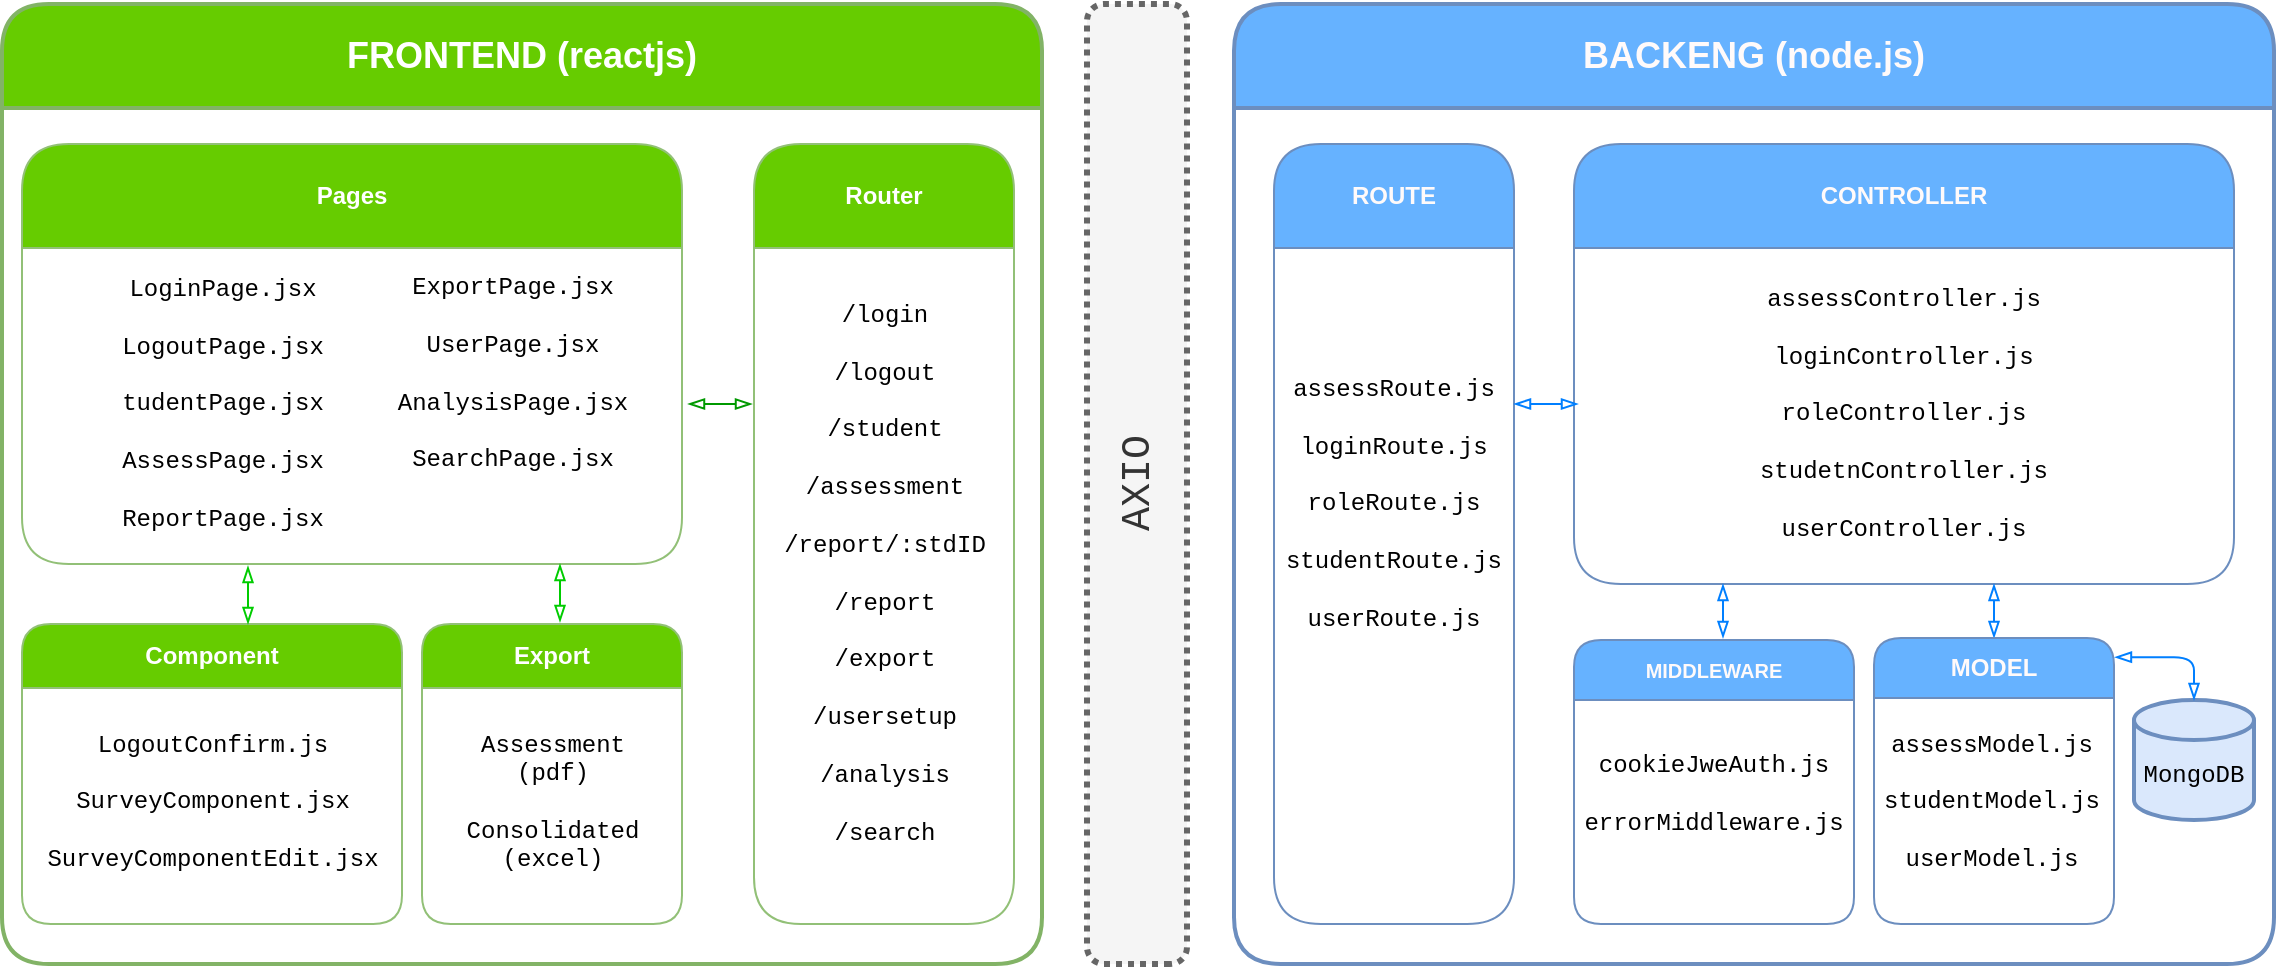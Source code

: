 <mxfile version="22.1.21" type="device">
  <diagram name="Page-1" id="e7e014a7-5840-1c2e-5031-d8a46d1fe8dd">
    <mxGraphModel dx="1434" dy="746" grid="1" gridSize="10" guides="1" tooltips="1" connect="1" arrows="1" fold="1" page="1" pageScale="1" pageWidth="1169" pageHeight="826" background="none" math="0" shadow="0">
      <root>
        <mxCell id="0" />
        <mxCell id="1" parent="0" />
        <mxCell id="qOiBHk0WUz55A_6Mr9CR-49" value="BACKENG (node.js)" style="swimlane;whiteSpace=wrap;html=1;fillColor=#66B2FF;strokeColor=#6c8ebf;fontColor=#fffafa;fontSize=18;startSize=52;strokeWidth=2;perimeterSpacing=0;rounded=1;shadow=0;glass=0;swimlaneLine=1;" vertex="1" parent="1">
          <mxGeometry x="633" y="120" width="520" height="480" as="geometry" />
        </mxCell>
        <mxCell id="qOiBHk0WUz55A_6Mr9CR-52" value="ROUTE" style="swimlane;whiteSpace=wrap;html=1;fillColor=#66B2FF;strokeColor=#6c8ebf;fontColor=#fffafa;fontSize=12;startSize=52;rounded=1;" vertex="1" parent="qOiBHk0WUz55A_6Mr9CR-49">
          <mxGeometry x="20" y="70" width="120" height="390" as="geometry" />
        </mxCell>
        <mxCell id="qOiBHk0WUz55A_6Mr9CR-53" value="assessRoute.js&lt;br&gt;&lt;br&gt;loginRoute.js&lt;br&gt;&lt;br&gt;roleRoute.js&lt;br&gt;&lt;br&gt;studentRoute.js&lt;br&gt;&lt;br&gt;userRoute.js" style="text;html=1;strokeColor=none;fillColor=none;align=center;verticalAlign=middle;whiteSpace=wrap;rounded=1;fontFamily=Courier New;" vertex="1" parent="qOiBHk0WUz55A_6Mr9CR-52">
          <mxGeometry x="5" y="80" width="110" height="200" as="geometry" />
        </mxCell>
        <mxCell id="qOiBHk0WUz55A_6Mr9CR-56" value="CONTROLLER" style="swimlane;whiteSpace=wrap;html=1;fillColor=#66B2FF;strokeColor=#6c8ebf;fontColor=#fffafa;fontSize=12;startSize=52;rounded=1;" vertex="1" parent="qOiBHk0WUz55A_6Mr9CR-49">
          <mxGeometry x="170" y="70" width="330" height="220" as="geometry" />
        </mxCell>
        <mxCell id="qOiBHk0WUz55A_6Mr9CR-57" value="assessController.js&lt;br&gt;&lt;br&gt;loginController.js&lt;br&gt;&lt;br&gt;roleController.js&lt;br&gt;&lt;br&gt;studetnController.js&lt;br&gt;&lt;br&gt;userController.js" style="text;strokeColor=none;fillColor=none;align=center;verticalAlign=middle;rounded=1;html=1;whiteSpace=wrap;fontFamily=Courier New;" vertex="1" parent="qOiBHk0WUz55A_6Mr9CR-56">
          <mxGeometry x="20" y="80" width="290" height="110" as="geometry" />
        </mxCell>
        <mxCell id="qOiBHk0WUz55A_6Mr9CR-73" value="MIDDLEWARE" style="swimlane;whiteSpace=wrap;html=1;fillColor=#66B2FF;strokeColor=#6c8ebf;fontColor=#fffafa;fontSize=10;startSize=30;rounded=1;" vertex="1" parent="qOiBHk0WUz55A_6Mr9CR-49">
          <mxGeometry x="170" y="318" width="140" height="142" as="geometry" />
        </mxCell>
        <mxCell id="qOiBHk0WUz55A_6Mr9CR-74" value="cookieJweAuth.js&lt;br&gt;&lt;br&gt;errorMiddleware.js" style="text;html=1;strokeColor=none;fillColor=none;align=center;verticalAlign=middle;whiteSpace=wrap;rounded=1;fontFamily=Courier New;" vertex="1" parent="qOiBHk0WUz55A_6Mr9CR-73">
          <mxGeometry x="10" y="23" width="120" height="107" as="geometry" />
        </mxCell>
        <mxCell id="qOiBHk0WUz55A_6Mr9CR-97" style="edgeStyle=orthogonalEdgeStyle;rounded=1;orthogonalLoop=1;jettySize=auto;html=1;exitX=0.5;exitY=0;exitDx=0;exitDy=0;startArrow=blockThin;startFill=0;endArrow=blockThin;endFill=0;strokeColor=#007FFF;" edge="1" parent="qOiBHk0WUz55A_6Mr9CR-49" source="qOiBHk0WUz55A_6Mr9CR-58">
          <mxGeometry relative="1" as="geometry">
            <mxPoint x="380" y="290" as="targetPoint" />
          </mxGeometry>
        </mxCell>
        <mxCell id="qOiBHk0WUz55A_6Mr9CR-58" value="MODEL" style="swimlane;whiteSpace=wrap;html=1;fillColor=#66B2FF;strokeColor=#6c8ebf;fontColor=#fffafa;fontSize=12;startSize=30;rounded=1;" vertex="1" parent="qOiBHk0WUz55A_6Mr9CR-49">
          <mxGeometry x="320" y="317" width="120" height="143" as="geometry" />
        </mxCell>
        <mxCell id="qOiBHk0WUz55A_6Mr9CR-59" value="assessModel.js&lt;br&gt;&lt;br&gt;studentModel.js&lt;br&gt;&lt;br&gt;userModel.js" style="text;html=1;strokeColor=none;fillColor=none;align=center;verticalAlign=middle;whiteSpace=wrap;rounded=1;fontFamily=Courier New;" vertex="1" parent="qOiBHk0WUz55A_6Mr9CR-58">
          <mxGeometry x="8.09" y="30" width="101.91" height="103" as="geometry" />
        </mxCell>
        <mxCell id="qOiBHk0WUz55A_6Mr9CR-98" style="edgeStyle=orthogonalEdgeStyle;rounded=1;orthogonalLoop=1;jettySize=auto;html=1;exitX=0.5;exitY=0;exitDx=0;exitDy=0;startArrow=blockThin;startFill=0;endArrow=blockThin;endFill=0;strokeColor=#007FFF;" edge="1" parent="qOiBHk0WUz55A_6Mr9CR-49">
          <mxGeometry relative="1" as="geometry">
            <mxPoint x="244.5" y="290" as="targetPoint" />
            <mxPoint x="244.5" y="317" as="sourcePoint" />
          </mxGeometry>
        </mxCell>
        <mxCell id="qOiBHk0WUz55A_6Mr9CR-51" value="FRONTEND (reactjs)" style="swimlane;whiteSpace=wrap;html=1;fillColor=#66CC00;strokeColor=#82b366;fontSize=18;startSize=52;fontColor=#FFFFFF;rounded=1;strokeWidth=2;" vertex="1" parent="1">
          <mxGeometry x="17" y="120" width="520" height="480" as="geometry" />
        </mxCell>
        <mxCell id="qOiBHk0WUz55A_6Mr9CR-76" value="Router" style="swimlane;whiteSpace=wrap;html=1;fillColor=#66CC00;strokeColor=#92c077;fontSize=12;startSize=52;fontColor=#FFFFFF;rounded=1;strokeWidth=1;" vertex="1" parent="qOiBHk0WUz55A_6Mr9CR-51">
          <mxGeometry x="376" y="70" width="130" height="390" as="geometry" />
        </mxCell>
        <mxCell id="qOiBHk0WUz55A_6Mr9CR-81" value="&lt;div&gt;/login &lt;/div&gt;&lt;div&gt;&lt;br&gt;&lt;/div&gt;&lt;div&gt;&lt;span style=&quot;background-color: initial;&quot;&gt;/logout &lt;/span&gt;&lt;br&gt;&lt;/div&gt;&lt;div&gt;&lt;br&gt;&lt;/div&gt;&lt;div&gt;/student &lt;/div&gt;&lt;div&gt;&lt;br&gt;&lt;/div&gt;&lt;div&gt;/assessment &lt;/div&gt;&lt;div&gt;&lt;br&gt;&lt;/div&gt;&lt;div&gt;/report/:stdID &lt;/div&gt;&lt;div&gt;&lt;br&gt;&lt;/div&gt;&lt;div&gt;/report &lt;/div&gt;&lt;div&gt;&lt;br&gt;&lt;/div&gt;&lt;div&gt;/export &lt;/div&gt;&lt;div&gt;&lt;br&gt;&lt;/div&gt;&lt;div&gt;/usersetup &lt;/div&gt;&lt;div&gt;&lt;br&gt;&lt;/div&gt;&lt;div&gt;/analysis &lt;/div&gt;&lt;div&gt;&lt;br&gt;&lt;/div&gt;&lt;div&gt;/search &lt;/div&gt;" style="text;html=1;align=center;verticalAlign=middle;resizable=0;points=[];autosize=1;strokeColor=none;fillColor=none;fontFamily=Courier New;rounded=1;" vertex="1" parent="qOiBHk0WUz55A_6Mr9CR-76">
          <mxGeometry x="5" y="70" width="120" height="290" as="geometry" />
        </mxCell>
        <mxCell id="qOiBHk0WUz55A_6Mr9CR-77" value="Pages" style="swimlane;whiteSpace=wrap;html=1;fillColor=#66CC00;strokeColor=#92c077;fontSize=12;startSize=52;fontColor=#FFFFFF;rounded=1;strokeWidth=1;" vertex="1" parent="qOiBHk0WUz55A_6Mr9CR-51">
          <mxGeometry x="10" y="70" width="330" height="210" as="geometry" />
        </mxCell>
        <mxCell id="qOiBHk0WUz55A_6Mr9CR-79" value="&lt;div&gt;LoginPage.jsx&lt;/div&gt;&lt;div&gt;&lt;br&gt;&lt;/div&gt;&lt;div&gt;&lt;span style=&quot;background-color: initial;&quot;&gt;LogoutPage.jsx&lt;/span&gt;&lt;br&gt;&lt;/div&gt;&lt;div&gt;&lt;span style=&quot;background-color: initial;&quot;&gt;&lt;br&gt;&lt;/span&gt;&lt;/div&gt;&lt;div&gt;tudentPage.jsx&lt;/div&gt;&lt;div&gt;&lt;br&gt;&lt;/div&gt;&lt;div&gt;AssessPage.jsx&lt;/div&gt;&lt;div&gt;&lt;br&gt;&lt;/div&gt;&lt;div&gt;ReportPage.jsx&lt;/div&gt;" style="text;html=1;align=center;verticalAlign=middle;resizable=0;points=[];autosize=1;strokeColor=none;fillColor=none;fontFamily=Courier New;rounded=1;" vertex="1" parent="qOiBHk0WUz55A_6Mr9CR-77">
          <mxGeometry x="40" y="60" width="120" height="140" as="geometry" />
        </mxCell>
        <mxCell id="qOiBHk0WUz55A_6Mr9CR-89" value="&lt;div&gt;&lt;span style=&quot;background-color: initial;&quot;&gt;ExportPage.jsx&lt;/span&gt;&lt;br&gt;&lt;/div&gt;&lt;div&gt;&lt;br&gt;&lt;/div&gt;&lt;div&gt;UserPage.jsx&lt;/div&gt;&lt;div&gt;&lt;br&gt;&lt;/div&gt;&lt;div&gt;AnalysisPage.jsx&lt;/div&gt;&lt;div&gt;&lt;br&gt;&lt;/div&gt;&lt;div&gt;SearchPage.jsx&lt;/div&gt;" style="text;html=1;align=center;verticalAlign=middle;resizable=0;points=[];autosize=1;strokeColor=none;fillColor=none;fontFamily=Courier New;rounded=1;" vertex="1" parent="qOiBHk0WUz55A_6Mr9CR-77">
          <mxGeometry x="175" y="60" width="140" height="110" as="geometry" />
        </mxCell>
        <mxCell id="qOiBHk0WUz55A_6Mr9CR-107" style="edgeStyle=orthogonalEdgeStyle;rounded=1;orthogonalLoop=1;jettySize=auto;html=1;startArrow=blockThin;startFill=0;endArrow=blockThin;endFill=0;strokeColor=#00CC00;" edge="1" parent="qOiBHk0WUz55A_6Mr9CR-77">
          <mxGeometry relative="1" as="geometry">
            <mxPoint x="269" y="210" as="targetPoint" />
            <mxPoint x="269" y="239" as="sourcePoint" />
          </mxGeometry>
        </mxCell>
        <mxCell id="qOiBHk0WUz55A_6Mr9CR-78" value="Export" style="swimlane;whiteSpace=wrap;html=1;fillColor=#66CC00;strokeColor=#92c077;fontSize=12;startSize=32;fontColor=#FFFFFF;rounded=1;strokeWidth=1;" vertex="1" parent="qOiBHk0WUz55A_6Mr9CR-51">
          <mxGeometry x="210" y="310" width="130" height="150" as="geometry" />
        </mxCell>
        <mxCell id="qOiBHk0WUz55A_6Mr9CR-91" value="Assessment&lt;br&gt;(pdf)&lt;br&gt;&lt;br&gt;Consolidated&lt;br&gt;(excel)" style="text;html=1;align=center;verticalAlign=middle;resizable=0;points=[];autosize=1;strokeColor=none;fillColor=none;fontFamily=Courier New;rounded=1;" vertex="1" parent="qOiBHk0WUz55A_6Mr9CR-78">
          <mxGeometry x="10" y="43.5" width="110" height="90" as="geometry" />
        </mxCell>
        <mxCell id="qOiBHk0WUz55A_6Mr9CR-80" value="Component" style="swimlane;whiteSpace=wrap;html=1;fillColor=#66CC00;strokeColor=#92c077;fontSize=12;startSize=32;fontColor=#FFFFFF;rounded=1;strokeWidth=1;" vertex="1" parent="qOiBHk0WUz55A_6Mr9CR-51">
          <mxGeometry x="10" y="310" width="190" height="150" as="geometry" />
        </mxCell>
        <mxCell id="qOiBHk0WUz55A_6Mr9CR-90" value="LogoutConfirm.js&lt;br&gt;&lt;br&gt;SurveyComponent.jsx&lt;br&gt;&lt;br&gt;SurveyComponentEdit.jsx" style="text;html=1;align=center;verticalAlign=middle;resizable=0;points=[];autosize=1;strokeColor=none;fillColor=none;fontFamily=Courier New;rounded=1;" vertex="1" parent="qOiBHk0WUz55A_6Mr9CR-80">
          <mxGeometry y="43.5" width="190" height="90" as="geometry" />
        </mxCell>
        <mxCell id="qOiBHk0WUz55A_6Mr9CR-105" value="" style="endArrow=blockThin;startArrow=blockThin;html=1;rounded=1;exitX=1;exitY=0.25;exitDx=0;exitDy=0;endFill=0;startFill=0;strokeColor=#009900;" edge="1" parent="qOiBHk0WUz55A_6Mr9CR-51">
          <mxGeometry width="50" height="50" relative="1" as="geometry">
            <mxPoint x="343" y="200" as="sourcePoint" />
            <mxPoint x="375" y="200" as="targetPoint" />
          </mxGeometry>
        </mxCell>
        <mxCell id="qOiBHk0WUz55A_6Mr9CR-111" style="edgeStyle=orthogonalEdgeStyle;rounded=1;orthogonalLoop=1;jettySize=auto;html=1;startArrow=blockThin;startFill=0;endArrow=blockThin;endFill=0;strokeColor=#00CC00;" edge="1" parent="qOiBHk0WUz55A_6Mr9CR-51">
          <mxGeometry relative="1" as="geometry">
            <mxPoint x="123" y="281" as="targetPoint" />
            <mxPoint x="123" y="310" as="sourcePoint" />
          </mxGeometry>
        </mxCell>
        <mxCell id="qOiBHk0WUz55A_6Mr9CR-62" value="AXIO" style="rounded=1;whiteSpace=wrap;html=1;dashed=1;dashPattern=1 1;fillColor=#f5f5f5;direction=west;arcSize=17;horizontal=0;textDirection=ltr;fontFamily=Courier New;fontSize=20;strokeColor=#666666;strokeWidth=3;fontColor=#333333;fontStyle=0;verticalAlign=middle;" vertex="1" parent="1">
          <mxGeometry x="559.5" y="120" width="50" height="480" as="geometry" />
        </mxCell>
        <mxCell id="qOiBHk0WUz55A_6Mr9CR-60" value="" style="strokeWidth=2;html=1;shape=mxgraph.flowchart.database;whiteSpace=wrap;fillColor=#dae8fc;strokeColor=#6c8ebf;fontColor=#FFFFFF;fontSize=11;fontStyle=0;labelBackgroundColor=none;labelBorderColor=none;fontFamily=Courier New;rounded=1;" vertex="1" parent="1">
          <mxGeometry x="1083" y="468" width="60" height="60" as="geometry" />
        </mxCell>
        <mxCell id="qOiBHk0WUz55A_6Mr9CR-75" value="&lt;font face=&quot;Courier New&quot;&gt;MongoDB&lt;/font&gt;" style="text;html=1;strokeColor=none;fillColor=none;align=center;verticalAlign=middle;whiteSpace=wrap;rounded=1;" vertex="1" parent="1">
          <mxGeometry x="1083" y="490" width="60" height="30" as="geometry" />
        </mxCell>
        <mxCell id="qOiBHk0WUz55A_6Mr9CR-99" style="edgeStyle=orthogonalEdgeStyle;rounded=1;orthogonalLoop=1;jettySize=auto;html=1;exitX=1.004;exitY=0.067;exitDx=0;exitDy=0;entryX=0.5;entryY=0;entryDx=0;entryDy=0;strokeColor=#007FFF;endArrow=blockThin;endFill=0;startArrow=blockThin;startFill=0;exitPerimeter=0;entryPerimeter=0;" edge="1" parent="1" source="qOiBHk0WUz55A_6Mr9CR-58" target="qOiBHk0WUz55A_6Mr9CR-60">
          <mxGeometry relative="1" as="geometry">
            <Array as="points">
              <mxPoint x="1113" y="447" />
            </Array>
          </mxGeometry>
        </mxCell>
        <mxCell id="qOiBHk0WUz55A_6Mr9CR-104" value="" style="endArrow=blockThin;startArrow=blockThin;html=1;rounded=1;exitX=1;exitY=0.25;exitDx=0;exitDy=0;endFill=0;startFill=0;strokeColor=#007FFF;" edge="1" parent="1">
          <mxGeometry width="50" height="50" relative="1" as="geometry">
            <mxPoint x="773" y="320" as="sourcePoint" />
            <mxPoint x="805" y="320" as="targetPoint" />
          </mxGeometry>
        </mxCell>
      </root>
    </mxGraphModel>
  </diagram>
</mxfile>
